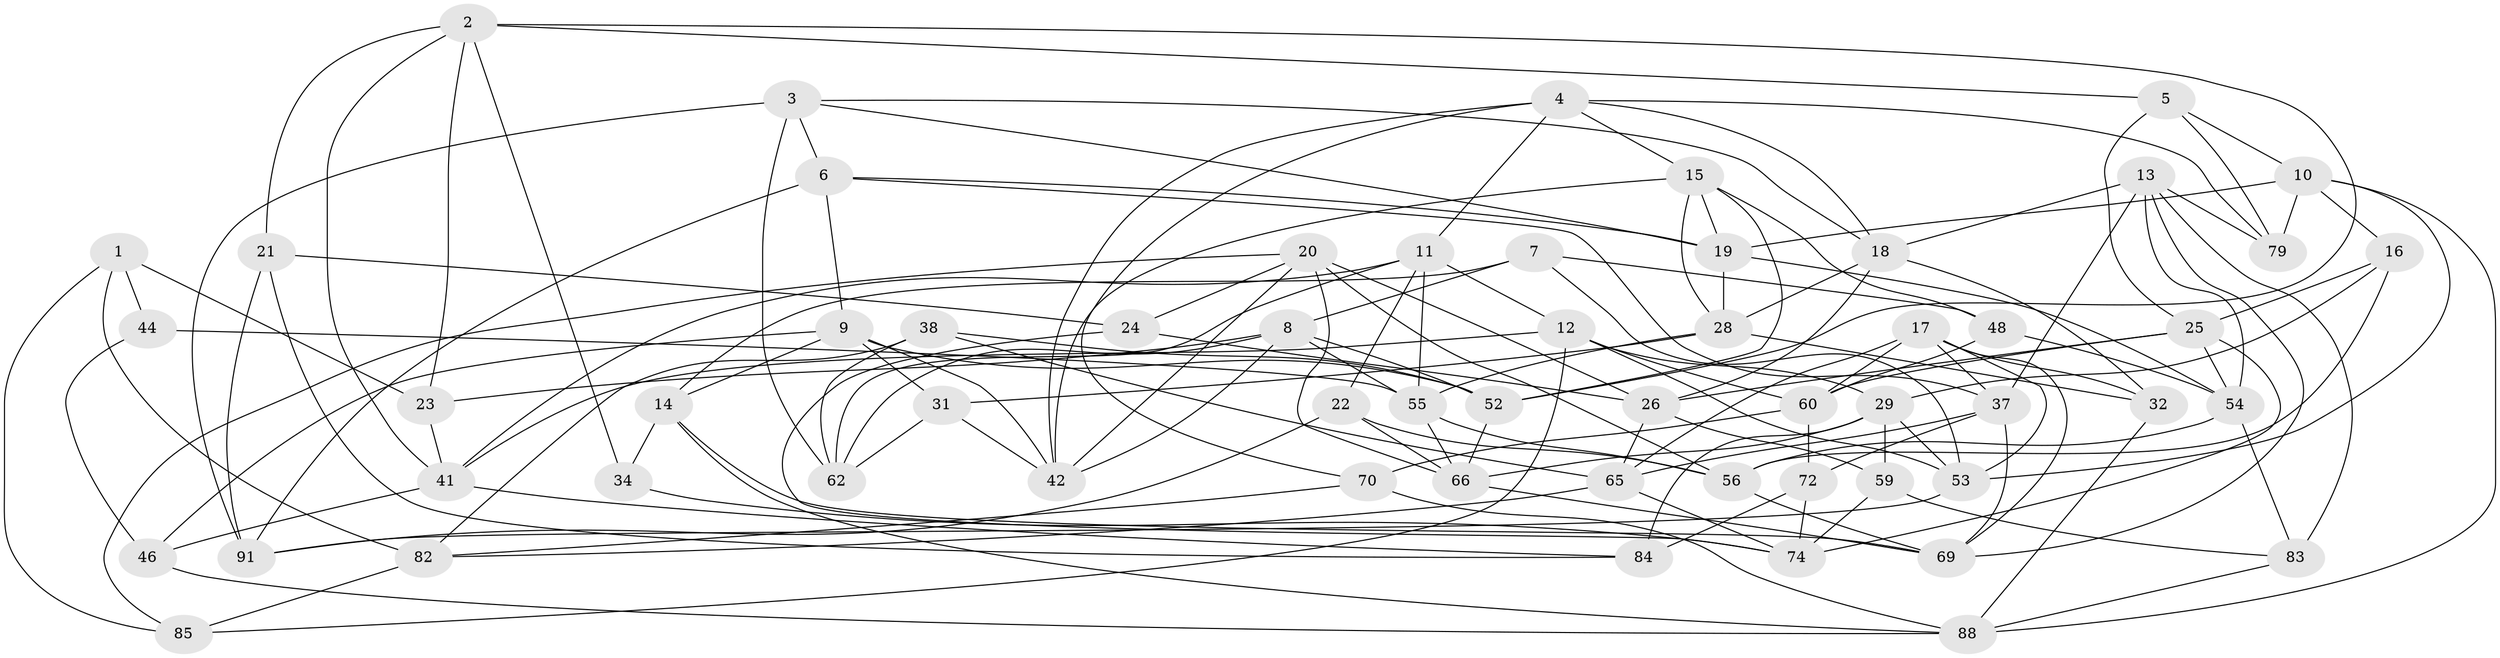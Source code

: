// original degree distribution, {4: 1.0}
// Generated by graph-tools (version 1.1) at 2025/42/03/06/25 10:42:23]
// undirected, 59 vertices, 151 edges
graph export_dot {
graph [start="1"]
  node [color=gray90,style=filled];
  1 [super="+77"];
  2 [super="+49"];
  3 [super="+63"];
  4 [super="+67"];
  5;
  6 [super="+33"];
  7;
  8 [super="+61"];
  9 [super="+80"];
  10 [super="+68"];
  11 [super="+30"];
  12 [super="+78"];
  13 [super="+97"];
  14 [super="+45"];
  15 [super="+40"];
  16;
  17 [super="+76"];
  18 [super="+35"];
  19 [super="+36"];
  20 [super="+47"];
  21;
  22;
  23;
  24;
  25 [super="+43"];
  26 [super="+27"];
  28 [super="+39"];
  29 [super="+73"];
  31;
  32;
  34;
  37 [super="+50"];
  38;
  41 [super="+57"];
  42 [super="+51"];
  44;
  46;
  48;
  52 [super="+87"];
  53 [super="+58"];
  54 [super="+64"];
  55 [super="+75"];
  56 [super="+71"];
  59;
  60 [super="+92"];
  62 [super="+90"];
  65 [super="+96"];
  66 [super="+93"];
  69 [super="+89"];
  70;
  72;
  74 [super="+81"];
  79;
  82 [super="+86"];
  83;
  84;
  85;
  88 [super="+95"];
  91 [super="+94"];
  1 -- 44 [weight=2];
  1 -- 82 [weight=2];
  1 -- 23;
  1 -- 85;
  2 -- 34;
  2 -- 5;
  2 -- 21;
  2 -- 23;
  2 -- 41;
  2 -- 52;
  3 -- 91;
  3 -- 18;
  3 -- 62 [weight=2];
  3 -- 19;
  3 -- 6;
  4 -- 11;
  4 -- 18;
  4 -- 42;
  4 -- 79;
  4 -- 70;
  4 -- 15;
  5 -- 25;
  5 -- 10;
  5 -- 79;
  6 -- 9;
  6 -- 91 [weight=2];
  6 -- 19;
  6 -- 37;
  7 -- 48;
  7 -- 8;
  7 -- 14;
  7 -- 53;
  8 -- 42;
  8 -- 62;
  8 -- 52;
  8 -- 55;
  8 -- 23;
  9 -- 14;
  9 -- 42;
  9 -- 52;
  9 -- 46;
  9 -- 31;
  10 -- 16;
  10 -- 88;
  10 -- 53;
  10 -- 79;
  10 -- 19;
  11 -- 62;
  11 -- 22;
  11 -- 41;
  11 -- 55;
  11 -- 12;
  12 -- 60;
  12 -- 41;
  12 -- 85;
  12 -- 29;
  12 -- 53;
  13 -- 83;
  13 -- 18;
  13 -- 69;
  13 -- 54;
  13 -- 79;
  13 -- 37;
  14 -- 34 [weight=2];
  14 -- 88;
  14 -- 69;
  15 -- 52;
  15 -- 28;
  15 -- 48;
  15 -- 42;
  15 -- 19;
  16 -- 29;
  16 -- 56;
  16 -- 25;
  17 -- 60;
  17 -- 69;
  17 -- 53;
  17 -- 32;
  17 -- 37;
  17 -- 65;
  18 -- 32;
  18 -- 26;
  18 -- 28;
  19 -- 28;
  19 -- 54;
  20 -- 24;
  20 -- 42;
  20 -- 56;
  20 -- 26;
  20 -- 85;
  20 -- 66;
  21 -- 84;
  21 -- 24;
  21 -- 91;
  22 -- 66;
  22 -- 91;
  22 -- 56;
  23 -- 41;
  24 -- 74;
  24 -- 26;
  25 -- 74;
  25 -- 60;
  25 -- 26;
  25 -- 54;
  26 -- 65;
  26 -- 59;
  28 -- 31;
  28 -- 32;
  28 -- 55;
  29 -- 59;
  29 -- 66;
  29 -- 84;
  29 -- 53;
  31 -- 62;
  31 -- 42;
  32 -- 88;
  34 -- 74;
  37 -- 65;
  37 -- 72;
  37 -- 69;
  38 -- 62;
  38 -- 82;
  38 -- 65;
  38 -- 52;
  41 -- 46;
  41 -- 84;
  44 -- 46;
  44 -- 55;
  46 -- 88;
  48 -- 54;
  48 -- 60;
  52 -- 66;
  53 -- 91;
  54 -- 56;
  54 -- 83;
  55 -- 56;
  55 -- 66;
  56 -- 69;
  59 -- 74;
  59 -- 83;
  60 -- 70;
  60 -- 72;
  65 -- 82;
  65 -- 74;
  66 -- 69;
  70 -- 88;
  70 -- 82;
  72 -- 84;
  72 -- 74;
  82 -- 85;
  83 -- 88;
}
